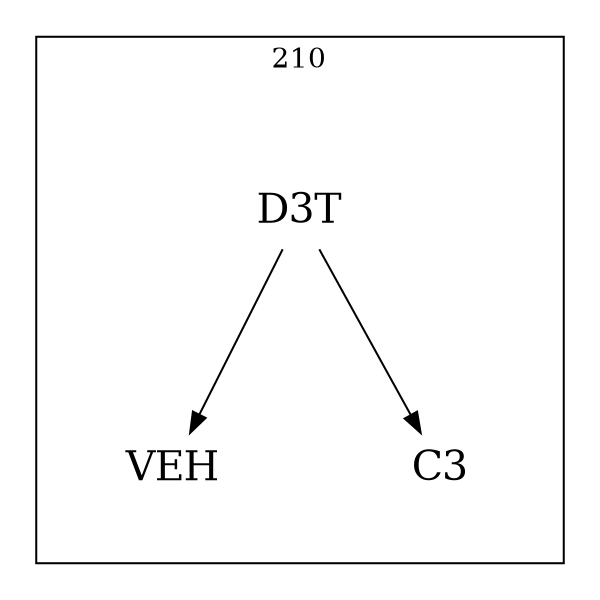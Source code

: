 strict digraph DAGS {
	size = "4,4!" ; ratio ="fill"; subgraph cluster_0{
			labeldoc = "t";
			label = "210";node	[label= VEH, shape = plaintext, fontsize=20] VEH;node	[label= D3T, shape = plaintext, fontsize=20] D3T;node	[label= C3, shape = plaintext, fontsize=20] C3;
D3T->VEH;
D3T->C3;
	}}